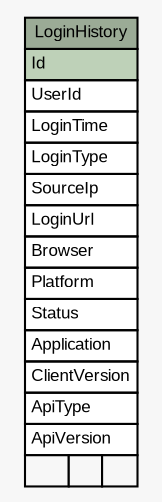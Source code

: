 // dot 2.40.1 on Mac OS X 10.12.6
// SchemaSpy rev 590
digraph "LoginHistory" {
  graph [
    rankdir="RL"
    bgcolor="#f7f7f7"
    nodesep="0.18"
    ranksep="0.46"
    fontname="Arial"
    fontsize="8"
  ];
  node [
    fontname="Arial"
    fontsize="8"
    shape="plaintext"
  ];
  edge [
    arrowsize="0.8"
  ];
  "LoginHistory" [
    label=<
    <TABLE BORDER="0" CELLBORDER="1" CELLSPACING="0" BGCOLOR="#ffffff">
      <TR><TD COLSPAN="3" BGCOLOR="#9bab96" ALIGN="CENTER">LoginHistory</TD></TR>
      <TR><TD PORT="Id" COLSPAN="3" BGCOLOR="#bed1b8" ALIGN="LEFT">Id</TD></TR>
      <TR><TD PORT="UserId" COLSPAN="3" ALIGN="LEFT">UserId</TD></TR>
      <TR><TD PORT="LoginTime" COLSPAN="3" ALIGN="LEFT">LoginTime</TD></TR>
      <TR><TD PORT="LoginType" COLSPAN="3" ALIGN="LEFT">LoginType</TD></TR>
      <TR><TD PORT="SourceIp" COLSPAN="3" ALIGN="LEFT">SourceIp</TD></TR>
      <TR><TD PORT="LoginUrl" COLSPAN="3" ALIGN="LEFT">LoginUrl</TD></TR>
      <TR><TD PORT="Browser" COLSPAN="3" ALIGN="LEFT">Browser</TD></TR>
      <TR><TD PORT="Platform" COLSPAN="3" ALIGN="LEFT">Platform</TD></TR>
      <TR><TD PORT="Status" COLSPAN="3" ALIGN="LEFT">Status</TD></TR>
      <TR><TD PORT="Application" COLSPAN="3" ALIGN="LEFT">Application</TD></TR>
      <TR><TD PORT="ClientVersion" COLSPAN="3" ALIGN="LEFT">ClientVersion</TD></TR>
      <TR><TD PORT="ApiType" COLSPAN="3" ALIGN="LEFT">ApiType</TD></TR>
      <TR><TD PORT="ApiVersion" COLSPAN="3" ALIGN="LEFT">ApiVersion</TD></TR>
      <TR><TD ALIGN="LEFT" BGCOLOR="#f7f7f7">  </TD><TD ALIGN="RIGHT" BGCOLOR="#f7f7f7">  </TD><TD ALIGN="RIGHT" BGCOLOR="#f7f7f7">  </TD></TR>
    </TABLE>>
    URL="tables/LoginHistory.html"
    tooltip="LoginHistory"
  ];
}
